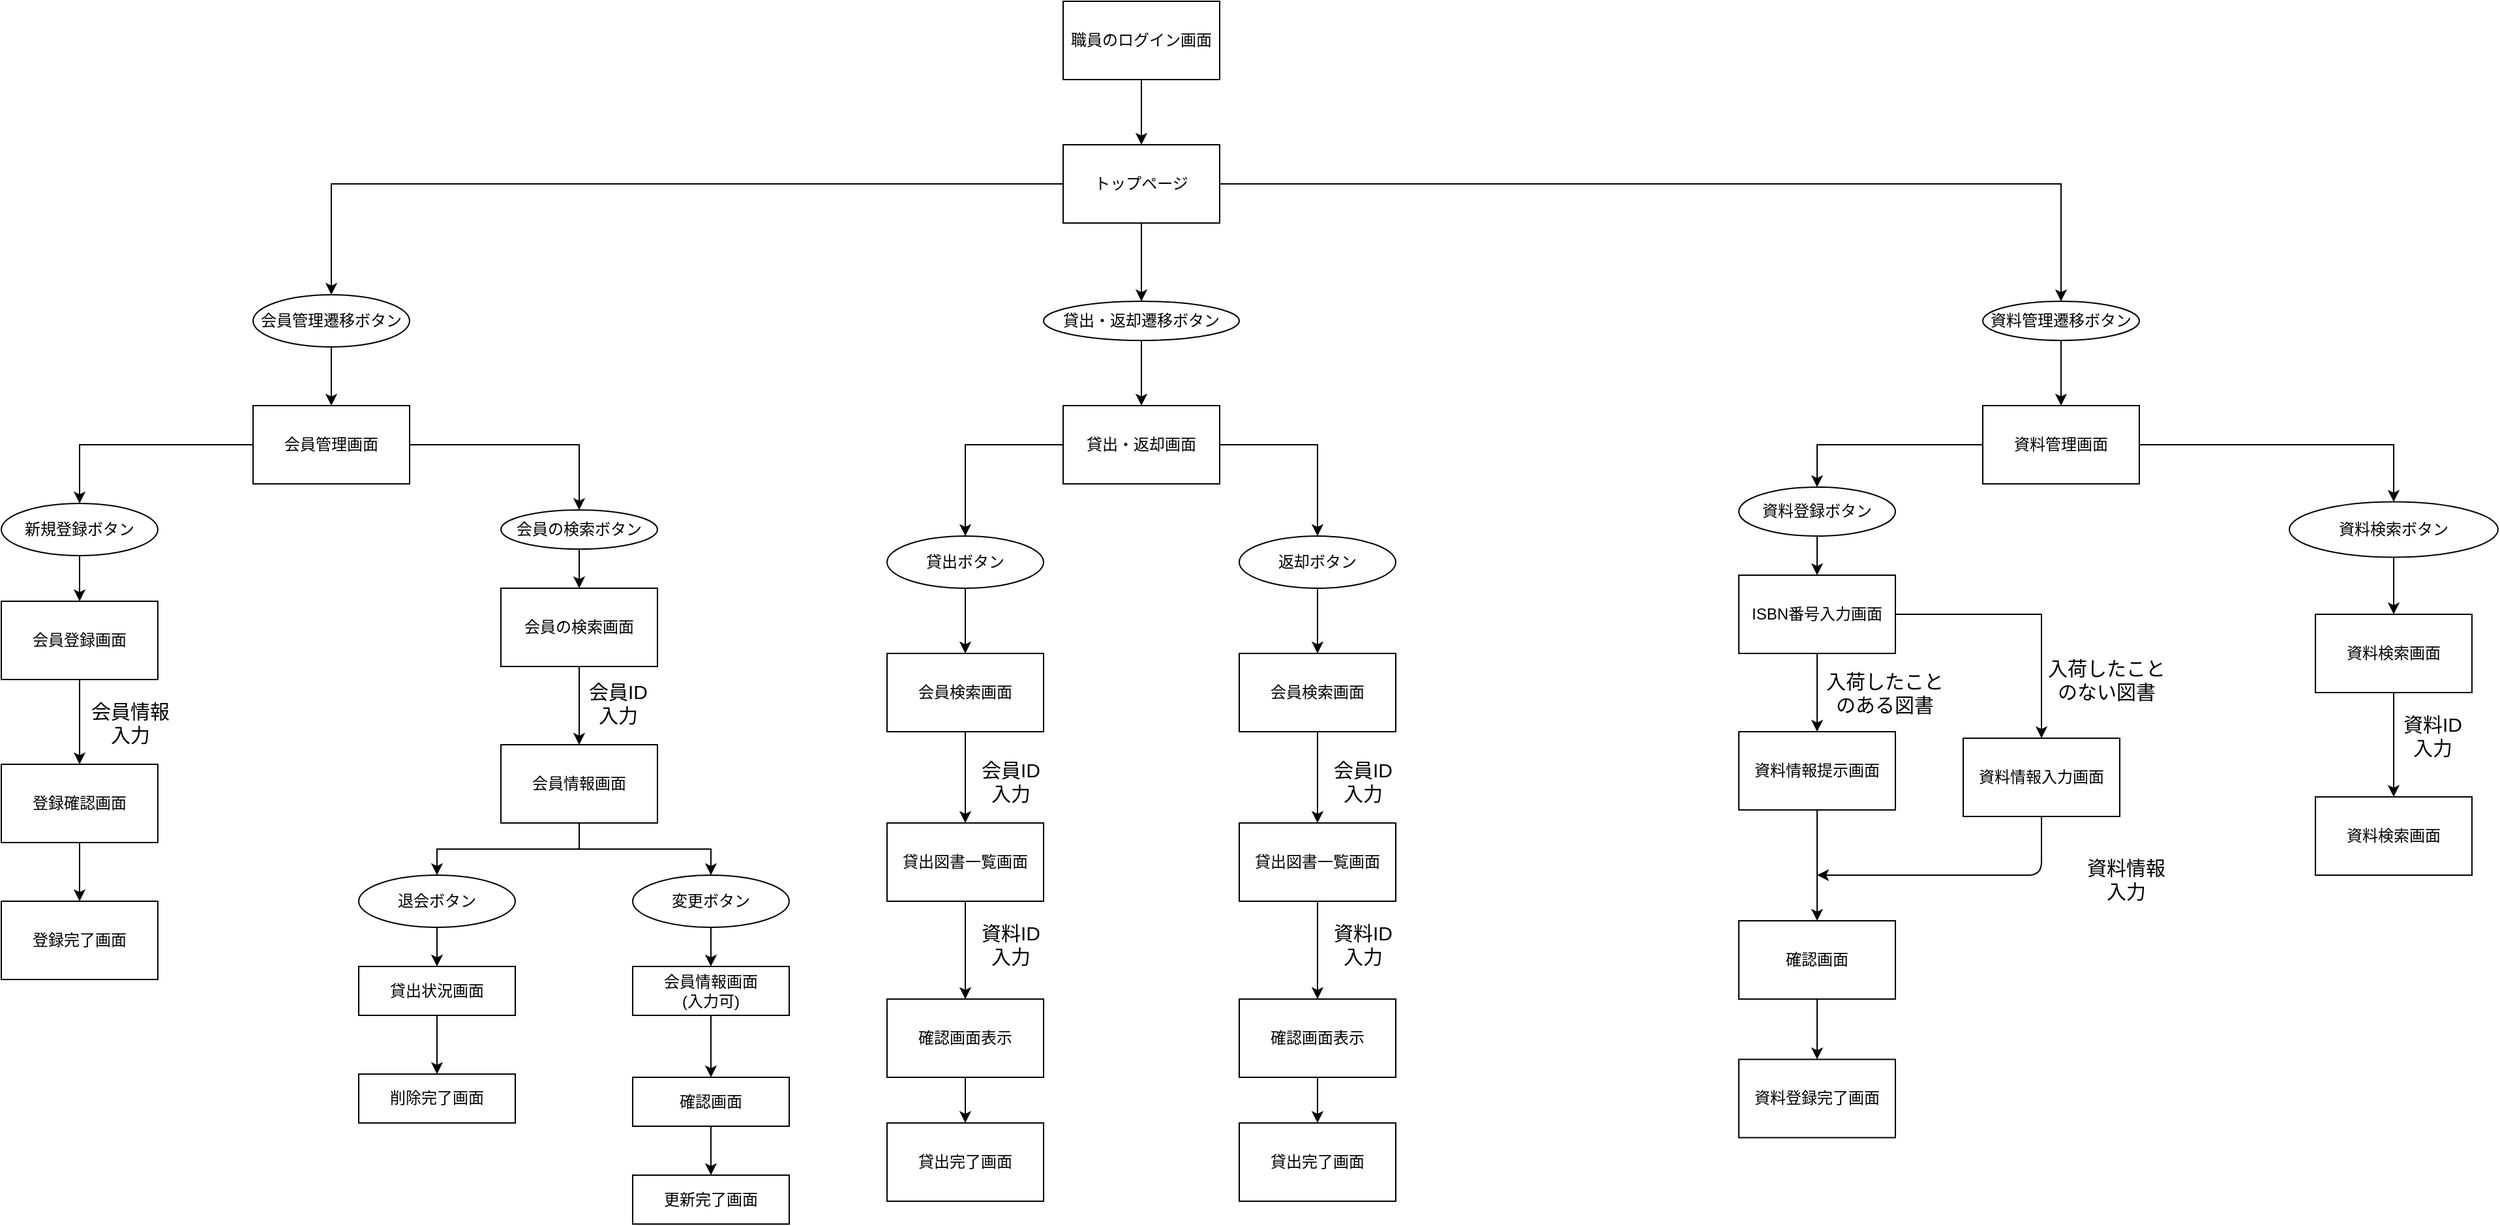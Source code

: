 <mxfile version="14.7.7" type="device"><diagram id="lcPozxJby6BZ4IN4RgK6" name="画面遷移図"><mxGraphModel dx="1956" dy="1833" grid="1" gridSize="10" guides="1" tooltips="1" connect="1" arrows="1" fold="1" page="1" pageScale="1" pageWidth="827" pageHeight="1169" math="0" shadow="0"><root><mxCell id="0"/><mxCell id="1" parent="0"/><mxCell id="T4sEnHHJidk6FRcf2HLR-3" style="edgeStyle=orthogonalEdgeStyle;rounded=0;orthogonalLoop=1;jettySize=auto;html=1;entryX=0.5;entryY=0;entryDx=0;entryDy=0;" parent="1" source="T4sEnHHJidk6FRcf2HLR-1" target="T4sEnHHJidk6FRcf2HLR-16" edge="1"><mxGeometry relative="1" as="geometry"><mxPoint x="-230" y="140" as="targetPoint"/><Array as="points"><mxPoint x="-361" y="60"/></Array></mxGeometry></mxCell><mxCell id="T4sEnHHJidk6FRcf2HLR-7" value="" style="edgeStyle=orthogonalEdgeStyle;rounded=0;orthogonalLoop=1;jettySize=auto;html=1;" parent="1" source="T4sEnHHJidk6FRcf2HLR-1" target="T4sEnHHJidk6FRcf2HLR-6" edge="1"><mxGeometry relative="1" as="geometry"/></mxCell><mxCell id="T4sEnHHJidk6FRcf2HLR-18" value="" style="edgeStyle=orthogonalEdgeStyle;rounded=0;orthogonalLoop=1;jettySize=auto;html=1;entryX=0.5;entryY=0;entryDx=0;entryDy=0;" parent="1" source="T4sEnHHJidk6FRcf2HLR-1" target="T4sEnHHJidk6FRcf2HLR-17" edge="1"><mxGeometry relative="1" as="geometry"><Array as="points"><mxPoint x="965" y="60"/></Array></mxGeometry></mxCell><mxCell id="T4sEnHHJidk6FRcf2HLR-1" value="トップページ" style="rounded=0;whiteSpace=wrap;html=1;" parent="1" vertex="1"><mxGeometry x="200" y="30" width="120" height="60" as="geometry"/></mxCell><mxCell id="3IxaytysKZLJEcZ0xCXL-38" value="" style="edgeStyle=orthogonalEdgeStyle;rounded=0;orthogonalLoop=1;jettySize=auto;html=1;" edge="1" parent="1" source="T4sEnHHJidk6FRcf2HLR-2" target="3IxaytysKZLJEcZ0xCXL-37"><mxGeometry relative="1" as="geometry"/></mxCell><mxCell id="T4sEnHHJidk6FRcf2HLR-2" value="会員登録画面" style="rounded=0;whiteSpace=wrap;html=1;" parent="1" vertex="1"><mxGeometry x="-614" y="380" width="120" height="60" as="geometry"/></mxCell><mxCell id="T4sEnHHJidk6FRcf2HLR-5" value="" style="edgeStyle=orthogonalEdgeStyle;rounded=0;orthogonalLoop=1;jettySize=auto;html=1;" parent="1" source="T4sEnHHJidk6FRcf2HLR-4" target="T4sEnHHJidk6FRcf2HLR-2" edge="1"><mxGeometry relative="1" as="geometry"/></mxCell><mxCell id="T4sEnHHJidk6FRcf2HLR-4" value="新規登録ボタン" style="ellipse;whiteSpace=wrap;html=1;" parent="1" vertex="1"><mxGeometry x="-614" y="305" width="120" height="40" as="geometry"/></mxCell><mxCell id="T4sEnHHJidk6FRcf2HLR-9" value="" style="edgeStyle=orthogonalEdgeStyle;rounded=0;orthogonalLoop=1;jettySize=auto;html=1;" parent="1" source="T4sEnHHJidk6FRcf2HLR-6" target="T4sEnHHJidk6FRcf2HLR-8" edge="1"><mxGeometry relative="1" as="geometry"/></mxCell><mxCell id="T4sEnHHJidk6FRcf2HLR-6" value="貸出・返却遷移ボタン" style="ellipse;whiteSpace=wrap;html=1;rounded=0;" parent="1" vertex="1"><mxGeometry x="185" y="150" width="150" height="30" as="geometry"/></mxCell><mxCell id="T4sEnHHJidk6FRcf2HLR-28" value="" style="edgeStyle=orthogonalEdgeStyle;rounded=0;orthogonalLoop=1;jettySize=auto;html=1;" parent="1" source="T4sEnHHJidk6FRcf2HLR-8" target="T4sEnHHJidk6FRcf2HLR-27" edge="1"><mxGeometry relative="1" as="geometry"/></mxCell><mxCell id="T4sEnHHJidk6FRcf2HLR-30" value="" style="edgeStyle=orthogonalEdgeStyle;rounded=0;orthogonalLoop=1;jettySize=auto;html=1;" parent="1" source="T4sEnHHJidk6FRcf2HLR-8" target="T4sEnHHJidk6FRcf2HLR-29" edge="1"><mxGeometry relative="1" as="geometry"/></mxCell><mxCell id="T4sEnHHJidk6FRcf2HLR-8" value="貸出・返却画面" style="whiteSpace=wrap;html=1;rounded=0;" parent="1" vertex="1"><mxGeometry x="200" y="230" width="120" height="60" as="geometry"/></mxCell><mxCell id="T4sEnHHJidk6FRcf2HLR-21" value="" style="edgeStyle=orthogonalEdgeStyle;rounded=0;orthogonalLoop=1;jettySize=auto;html=1;" parent="1" source="T4sEnHHJidk6FRcf2HLR-15" target="T4sEnHHJidk6FRcf2HLR-4" edge="1"><mxGeometry relative="1" as="geometry"/></mxCell><mxCell id="T4sEnHHJidk6FRcf2HLR-26" value="" style="edgeStyle=orthogonalEdgeStyle;rounded=0;orthogonalLoop=1;jettySize=auto;html=1;" parent="1" source="T4sEnHHJidk6FRcf2HLR-15" target="T4sEnHHJidk6FRcf2HLR-25" edge="1"><mxGeometry relative="1" as="geometry"/></mxCell><mxCell id="T4sEnHHJidk6FRcf2HLR-15" value="会員管理画面" style="rounded=0;whiteSpace=wrap;html=1;" parent="1" vertex="1"><mxGeometry x="-421" y="230" width="120" height="60" as="geometry"/></mxCell><mxCell id="T4sEnHHJidk6FRcf2HLR-22" value="" style="edgeStyle=orthogonalEdgeStyle;rounded=0;orthogonalLoop=1;jettySize=auto;html=1;" parent="1" source="T4sEnHHJidk6FRcf2HLR-16" target="T4sEnHHJidk6FRcf2HLR-15" edge="1"><mxGeometry relative="1" as="geometry"/></mxCell><mxCell id="T4sEnHHJidk6FRcf2HLR-16" value="会員管理遷移ボタン" style="ellipse;whiteSpace=wrap;html=1;" parent="1" vertex="1"><mxGeometry x="-421" y="145" width="120" height="40" as="geometry"/></mxCell><mxCell id="T4sEnHHJidk6FRcf2HLR-20" value="" style="edgeStyle=orthogonalEdgeStyle;rounded=0;orthogonalLoop=1;jettySize=auto;html=1;" parent="1" source="T4sEnHHJidk6FRcf2HLR-17" target="T4sEnHHJidk6FRcf2HLR-19" edge="1"><mxGeometry relative="1" as="geometry"/></mxCell><mxCell id="T4sEnHHJidk6FRcf2HLR-17" value="資料管理遷移ボタン" style="ellipse;whiteSpace=wrap;html=1;rounded=0;" parent="1" vertex="1"><mxGeometry x="905" y="150" width="120" height="30" as="geometry"/></mxCell><mxCell id="T4sEnHHJidk6FRcf2HLR-38" value="" style="edgeStyle=orthogonalEdgeStyle;rounded=0;orthogonalLoop=1;jettySize=auto;html=1;" parent="1" source="T4sEnHHJidk6FRcf2HLR-19" target="T4sEnHHJidk6FRcf2HLR-37" edge="1"><mxGeometry relative="1" as="geometry"/></mxCell><mxCell id="T4sEnHHJidk6FRcf2HLR-40" value="" style="edgeStyle=orthogonalEdgeStyle;rounded=0;orthogonalLoop=1;jettySize=auto;html=1;" parent="1" source="T4sEnHHJidk6FRcf2HLR-19" target="T4sEnHHJidk6FRcf2HLR-39" edge="1"><mxGeometry relative="1" as="geometry"/></mxCell><mxCell id="T4sEnHHJidk6FRcf2HLR-19" value="資料管理画面" style="whiteSpace=wrap;html=1;rounded=0;" parent="1" vertex="1"><mxGeometry x="905" y="230" width="120" height="60" as="geometry"/></mxCell><mxCell id="T4sEnHHJidk6FRcf2HLR-32" value="" style="edgeStyle=orthogonalEdgeStyle;rounded=0;orthogonalLoop=1;jettySize=auto;html=1;" parent="1" source="T4sEnHHJidk6FRcf2HLR-25" target="T4sEnHHJidk6FRcf2HLR-31" edge="1"><mxGeometry relative="1" as="geometry"/></mxCell><mxCell id="T4sEnHHJidk6FRcf2HLR-25" value="会員の検索ボタン" style="ellipse;whiteSpace=wrap;html=1;rounded=0;" parent="1" vertex="1"><mxGeometry x="-231" y="310" width="120" height="30" as="geometry"/></mxCell><mxCell id="3IxaytysKZLJEcZ0xCXL-3" value="" style="edgeStyle=orthogonalEdgeStyle;rounded=0;orthogonalLoop=1;jettySize=auto;html=1;" edge="1" parent="1" source="T4sEnHHJidk6FRcf2HLR-27" target="3IxaytysKZLJEcZ0xCXL-1"><mxGeometry relative="1" as="geometry"/></mxCell><mxCell id="T4sEnHHJidk6FRcf2HLR-27" value="貸出ボタン" style="ellipse;whiteSpace=wrap;html=1;rounded=0;" parent="1" vertex="1"><mxGeometry x="65" y="330" width="120" height="40" as="geometry"/></mxCell><mxCell id="T4sEnHHJidk6FRcf2HLR-36" value="" style="edgeStyle=orthogonalEdgeStyle;rounded=0;orthogonalLoop=1;jettySize=auto;html=1;entryX=0.5;entryY=0;entryDx=0;entryDy=0;" parent="1" source="T4sEnHHJidk6FRcf2HLR-29" target="3IxaytysKZLJEcZ0xCXL-12" edge="1"><mxGeometry relative="1" as="geometry"><mxPoint x="395" y="410" as="targetPoint"/></mxGeometry></mxCell><mxCell id="T4sEnHHJidk6FRcf2HLR-29" value="返却ボタン" style="ellipse;whiteSpace=wrap;html=1;rounded=0;" parent="1" vertex="1"><mxGeometry x="335" y="330" width="120" height="40" as="geometry"/></mxCell><mxCell id="3IxaytysKZLJEcZ0xCXL-21" value="" style="edgeStyle=orthogonalEdgeStyle;rounded=0;orthogonalLoop=1;jettySize=auto;html=1;" edge="1" parent="1" source="T4sEnHHJidk6FRcf2HLR-31" target="3IxaytysKZLJEcZ0xCXL-20"><mxGeometry relative="1" as="geometry"/></mxCell><mxCell id="T4sEnHHJidk6FRcf2HLR-31" value="会員の検索画面" style="whiteSpace=wrap;html=1;rounded=0;" parent="1" vertex="1"><mxGeometry x="-231" y="370" width="120" height="60" as="geometry"/></mxCell><mxCell id="3IxaytysKZLJEcZ0xCXL-7" value="" style="edgeStyle=orthogonalEdgeStyle;rounded=0;orthogonalLoop=1;jettySize=auto;html=1;" edge="1" parent="1" source="T4sEnHHJidk6FRcf2HLR-33" target="3IxaytysKZLJEcZ0xCXL-6"><mxGeometry relative="1" as="geometry"/></mxCell><mxCell id="T4sEnHHJidk6FRcf2HLR-33" value="貸出図書一覧画面" style="whiteSpace=wrap;html=1;rounded=0;" parent="1" vertex="1"><mxGeometry x="65" y="550" width="120" height="60" as="geometry"/></mxCell><mxCell id="T4sEnHHJidk6FRcf2HLR-43" value="" style="edgeStyle=orthogonalEdgeStyle;rounded=0;orthogonalLoop=1;jettySize=auto;html=1;" parent="1" source="T4sEnHHJidk6FRcf2HLR-37" target="T4sEnHHJidk6FRcf2HLR-42" edge="1"><mxGeometry relative="1" as="geometry"/></mxCell><mxCell id="T4sEnHHJidk6FRcf2HLR-37" value="資料登録ボタン" style="ellipse;whiteSpace=wrap;html=1;rounded=0;" parent="1" vertex="1"><mxGeometry x="718" y="292.5" width="120" height="37.5" as="geometry"/></mxCell><mxCell id="T4sEnHHJidk6FRcf2HLR-45" value="" style="edgeStyle=orthogonalEdgeStyle;rounded=0;orthogonalLoop=1;jettySize=auto;html=1;" parent="1" source="T4sEnHHJidk6FRcf2HLR-39" target="T4sEnHHJidk6FRcf2HLR-44" edge="1"><mxGeometry relative="1" as="geometry"/></mxCell><mxCell id="T4sEnHHJidk6FRcf2HLR-39" value="資料検索ボタン" style="ellipse;whiteSpace=wrap;html=1;rounded=0;" parent="1" vertex="1"><mxGeometry x="1140" y="303.75" width="160" height="42.5" as="geometry"/></mxCell><mxCell id="3IxaytysKZLJEcZ0xCXL-128" value="" style="edgeStyle=orthogonalEdgeStyle;rounded=0;orthogonalLoop=1;jettySize=auto;html=1;" edge="1" parent="1" source="T4sEnHHJidk6FRcf2HLR-42" target="3IxaytysKZLJEcZ0xCXL-127"><mxGeometry relative="1" as="geometry"/></mxCell><mxCell id="3IxaytysKZLJEcZ0xCXL-134" value="" style="edgeStyle=orthogonalEdgeStyle;rounded=0;orthogonalLoop=1;jettySize=auto;html=1;" edge="1" parent="1" source="T4sEnHHJidk6FRcf2HLR-42" target="3IxaytysKZLJEcZ0xCXL-133"><mxGeometry relative="1" as="geometry"/></mxCell><mxCell id="T4sEnHHJidk6FRcf2HLR-42" value="ISBN番号入力画面" style="whiteSpace=wrap;html=1;rounded=0;" parent="1" vertex="1"><mxGeometry x="718" y="360" width="120" height="60" as="geometry"/></mxCell><mxCell id="3IxaytysKZLJEcZ0xCXL-143" value="" style="edgeStyle=orthogonalEdgeStyle;rounded=0;orthogonalLoop=1;jettySize=auto;html=1;" edge="1" parent="1" source="T4sEnHHJidk6FRcf2HLR-44" target="3IxaytysKZLJEcZ0xCXL-142"><mxGeometry relative="1" as="geometry"/></mxCell><mxCell id="T4sEnHHJidk6FRcf2HLR-44" value="資料検索画面" style="whiteSpace=wrap;html=1;rounded=0;" parent="1" vertex="1"><mxGeometry x="1160" y="390" width="120" height="60" as="geometry"/></mxCell><mxCell id="3IxaytysKZLJEcZ0xCXL-132" value="" style="edgeStyle=orthogonalEdgeStyle;rounded=0;orthogonalLoop=1;jettySize=auto;html=1;" edge="1" parent="1" source="T4sEnHHJidk6FRcf2HLR-51" target="3IxaytysKZLJEcZ0xCXL-131"><mxGeometry relative="1" as="geometry"/></mxCell><mxCell id="T4sEnHHJidk6FRcf2HLR-51" value="確認画面" style="whiteSpace=wrap;html=1;rounded=0;" parent="1" vertex="1"><mxGeometry x="718" y="625" width="120" height="60" as="geometry"/></mxCell><mxCell id="T4sEnHHJidk6FRcf2HLR-62" value="" style="edgeStyle=orthogonalEdgeStyle;rounded=0;orthogonalLoop=1;jettySize=auto;html=1;" parent="1" source="T4sEnHHJidk6FRcf2HLR-63" target="T4sEnHHJidk6FRcf2HLR-64" edge="1"><mxGeometry relative="1" as="geometry"/></mxCell><mxCell id="T4sEnHHJidk6FRcf2HLR-63" value="退会ボタン" style="ellipse;whiteSpace=wrap;html=1;rounded=0;" parent="1" vertex="1"><mxGeometry x="-340" y="590" width="120" height="40" as="geometry"/></mxCell><mxCell id="3IxaytysKZLJEcZ0xCXL-31" value="" style="edgeStyle=orthogonalEdgeStyle;rounded=0;orthogonalLoop=1;jettySize=auto;html=1;" edge="1" parent="1" source="T4sEnHHJidk6FRcf2HLR-64" target="3IxaytysKZLJEcZ0xCXL-30"><mxGeometry relative="1" as="geometry"><Array as="points"><mxPoint x="-280" y="720"/><mxPoint x="-280" y="720"/></Array></mxGeometry></mxCell><mxCell id="T4sEnHHJidk6FRcf2HLR-64" value="貸出状況画面" style="whiteSpace=wrap;html=1;rounded=0;" parent="1" vertex="1"><mxGeometry x="-340" y="660" width="120" height="37.5" as="geometry"/></mxCell><mxCell id="3aYPIvcoTh4AfRQMdpO0-2" value="" style="edgeStyle=orthogonalEdgeStyle;rounded=0;orthogonalLoop=1;jettySize=auto;html=1;" edge="1" parent="1" source="3aYPIvcoTh4AfRQMdpO0-1" target="T4sEnHHJidk6FRcf2HLR-1"><mxGeometry relative="1" as="geometry"/></mxCell><mxCell id="3aYPIvcoTh4AfRQMdpO0-1" value="職員のログイン画面" style="rounded=0;whiteSpace=wrap;html=1;" vertex="1" parent="1"><mxGeometry x="200" y="-80" width="120" height="60" as="geometry"/></mxCell><mxCell id="3IxaytysKZLJEcZ0xCXL-4" value="" style="edgeStyle=orthogonalEdgeStyle;rounded=0;orthogonalLoop=1;jettySize=auto;html=1;" edge="1" parent="1" source="3IxaytysKZLJEcZ0xCXL-1" target="T4sEnHHJidk6FRcf2HLR-33"><mxGeometry relative="1" as="geometry"/></mxCell><mxCell id="3IxaytysKZLJEcZ0xCXL-1" value="会員検索画面" style="whiteSpace=wrap;html=1;rounded=0;" vertex="1" parent="1"><mxGeometry x="65" y="420" width="120" height="60" as="geometry"/></mxCell><mxCell id="3IxaytysKZLJEcZ0xCXL-5" value="&lt;font style=&quot;font-size: 15px&quot;&gt;会員ID入力&lt;/font&gt;" style="text;html=1;strokeColor=none;fillColor=none;align=center;verticalAlign=middle;whiteSpace=wrap;rounded=0;" vertex="1" parent="1"><mxGeometry x="130" y="485" width="60" height="65" as="geometry"/></mxCell><mxCell id="3IxaytysKZLJEcZ0xCXL-10" value="" style="edgeStyle=orthogonalEdgeStyle;rounded=0;orthogonalLoop=1;jettySize=auto;html=1;" edge="1" parent="1" source="3IxaytysKZLJEcZ0xCXL-6" target="3IxaytysKZLJEcZ0xCXL-9"><mxGeometry relative="1" as="geometry"/></mxCell><mxCell id="3IxaytysKZLJEcZ0xCXL-6" value="確認画面表示" style="whiteSpace=wrap;html=1;rounded=0;" vertex="1" parent="1"><mxGeometry x="65" y="685" width="120" height="60" as="geometry"/></mxCell><mxCell id="3IxaytysKZLJEcZ0xCXL-8" value="&lt;font style=&quot;font-size: 15px&quot;&gt;資料ID入力&lt;/font&gt;" style="text;html=1;strokeColor=none;fillColor=none;align=center;verticalAlign=middle;whiteSpace=wrap;rounded=0;" vertex="1" parent="1"><mxGeometry x="130" y="610" width="60" height="65" as="geometry"/></mxCell><mxCell id="3IxaytysKZLJEcZ0xCXL-9" value="貸出完了画面" style="whiteSpace=wrap;html=1;rounded=0;" vertex="1" parent="1"><mxGeometry x="65" y="780" width="120" height="60" as="geometry"/></mxCell><mxCell id="3IxaytysKZLJEcZ0xCXL-19" value="" style="edgeStyle=orthogonalEdgeStyle;rounded=0;orthogonalLoop=1;jettySize=auto;html=1;entryX=0.5;entryY=0;entryDx=0;entryDy=0;" edge="1" parent="1" source="3IxaytysKZLJEcZ0xCXL-11" target="3IxaytysKZLJEcZ0xCXL-15"><mxGeometry relative="1" as="geometry"/></mxCell><mxCell id="3IxaytysKZLJEcZ0xCXL-11" value="貸出図書一覧画面" style="whiteSpace=wrap;html=1;rounded=0;" vertex="1" parent="1"><mxGeometry x="335" y="550" width="120" height="60" as="geometry"/></mxCell><mxCell id="3IxaytysKZLJEcZ0xCXL-18" value="" style="edgeStyle=orthogonalEdgeStyle;rounded=0;orthogonalLoop=1;jettySize=auto;html=1;" edge="1" parent="1" source="3IxaytysKZLJEcZ0xCXL-12"><mxGeometry relative="1" as="geometry"><mxPoint x="395" y="550" as="targetPoint"/></mxGeometry></mxCell><mxCell id="3IxaytysKZLJEcZ0xCXL-12" value="会員検索画面" style="whiteSpace=wrap;html=1;rounded=0;" vertex="1" parent="1"><mxGeometry x="335" y="420" width="120" height="60" as="geometry"/></mxCell><mxCell id="3IxaytysKZLJEcZ0xCXL-13" value="&lt;font style=&quot;font-size: 15px&quot;&gt;会員ID入力&lt;/font&gt;" style="text;html=1;strokeColor=none;fillColor=none;align=center;verticalAlign=middle;whiteSpace=wrap;rounded=0;" vertex="1" parent="1"><mxGeometry x="400" y="485" width="60" height="65" as="geometry"/></mxCell><mxCell id="3IxaytysKZLJEcZ0xCXL-14" value="" style="edgeStyle=orthogonalEdgeStyle;rounded=0;orthogonalLoop=1;jettySize=auto;html=1;" edge="1" parent="1" source="3IxaytysKZLJEcZ0xCXL-15" target="3IxaytysKZLJEcZ0xCXL-17"><mxGeometry relative="1" as="geometry"/></mxCell><mxCell id="3IxaytysKZLJEcZ0xCXL-15" value="確認画面表示" style="whiteSpace=wrap;html=1;rounded=0;" vertex="1" parent="1"><mxGeometry x="335" y="685" width="120" height="60" as="geometry"/></mxCell><mxCell id="3IxaytysKZLJEcZ0xCXL-16" value="&lt;font style=&quot;font-size: 15px&quot;&gt;資料ID入力&lt;/font&gt;" style="text;html=1;strokeColor=none;fillColor=none;align=center;verticalAlign=middle;whiteSpace=wrap;rounded=0;" vertex="1" parent="1"><mxGeometry x="400" y="610" width="60" height="65" as="geometry"/></mxCell><mxCell id="3IxaytysKZLJEcZ0xCXL-17" value="貸出完了画面" style="whiteSpace=wrap;html=1;rounded=0;" vertex="1" parent="1"><mxGeometry x="335" y="780" width="120" height="60" as="geometry"/></mxCell><mxCell id="3IxaytysKZLJEcZ0xCXL-23" value="" style="edgeStyle=orthogonalEdgeStyle;rounded=0;orthogonalLoop=1;jettySize=auto;html=1;" edge="1" parent="1" source="3IxaytysKZLJEcZ0xCXL-20" target="T4sEnHHJidk6FRcf2HLR-63"><mxGeometry relative="1" as="geometry"/></mxCell><mxCell id="3IxaytysKZLJEcZ0xCXL-26" value="" style="edgeStyle=orthogonalEdgeStyle;rounded=0;orthogonalLoop=1;jettySize=auto;html=1;exitX=0.5;exitY=1;exitDx=0;exitDy=0;entryX=0.5;entryY=0;entryDx=0;entryDy=0;" edge="1" parent="1" source="3IxaytysKZLJEcZ0xCXL-20" target="3IxaytysKZLJEcZ0xCXL-24"><mxGeometry relative="1" as="geometry"><mxPoint x="-70" y="600" as="targetPoint"/></mxGeometry></mxCell><mxCell id="3IxaytysKZLJEcZ0xCXL-20" value="会員情報画面" style="whiteSpace=wrap;html=1;rounded=0;" vertex="1" parent="1"><mxGeometry x="-231" y="490" width="120" height="60" as="geometry"/></mxCell><mxCell id="3IxaytysKZLJEcZ0xCXL-22" value="&lt;font style=&quot;font-size: 15px&quot;&gt;会員ID入力&lt;/font&gt;" style="text;html=1;strokeColor=none;fillColor=none;align=center;verticalAlign=middle;whiteSpace=wrap;rounded=0;" vertex="1" parent="1"><mxGeometry x="-171" y="425" width="60" height="65" as="geometry"/></mxCell><mxCell id="3IxaytysKZLJEcZ0xCXL-27" value="" style="edgeStyle=orthogonalEdgeStyle;rounded=0;orthogonalLoop=1;jettySize=auto;html=1;" edge="1" parent="1" source="3IxaytysKZLJEcZ0xCXL-24" target="3IxaytysKZLJEcZ0xCXL-25"><mxGeometry relative="1" as="geometry"/></mxCell><mxCell id="3IxaytysKZLJEcZ0xCXL-24" value="変更ボタン" style="ellipse;whiteSpace=wrap;html=1;rounded=0;" vertex="1" parent="1"><mxGeometry x="-130" y="590" width="120" height="40" as="geometry"/></mxCell><mxCell id="3IxaytysKZLJEcZ0xCXL-33" value="" style="edgeStyle=orthogonalEdgeStyle;rounded=0;orthogonalLoop=1;jettySize=auto;html=1;" edge="1" parent="1" source="3IxaytysKZLJEcZ0xCXL-25" target="3IxaytysKZLJEcZ0xCXL-32"><mxGeometry relative="1" as="geometry"/></mxCell><mxCell id="3IxaytysKZLJEcZ0xCXL-25" value="会員情報画面&lt;br&gt;(入力可)" style="whiteSpace=wrap;html=1;rounded=0;" vertex="1" parent="1"><mxGeometry x="-130" y="660" width="120" height="37.5" as="geometry"/></mxCell><mxCell id="3IxaytysKZLJEcZ0xCXL-30" value="削除完了画面" style="whiteSpace=wrap;html=1;rounded=0;" vertex="1" parent="1"><mxGeometry x="-340" y="742.5" width="120" height="37.5" as="geometry"/></mxCell><mxCell id="3IxaytysKZLJEcZ0xCXL-35" value="" style="edgeStyle=orthogonalEdgeStyle;rounded=0;orthogonalLoop=1;jettySize=auto;html=1;" edge="1" parent="1" source="3IxaytysKZLJEcZ0xCXL-32" target="3IxaytysKZLJEcZ0xCXL-34"><mxGeometry relative="1" as="geometry"/></mxCell><mxCell id="3IxaytysKZLJEcZ0xCXL-32" value="確認画面" style="whiteSpace=wrap;html=1;rounded=0;" vertex="1" parent="1"><mxGeometry x="-130" y="745" width="120" height="37.5" as="geometry"/></mxCell><mxCell id="3IxaytysKZLJEcZ0xCXL-34" value="更新完了画面" style="whiteSpace=wrap;html=1;rounded=0;" vertex="1" parent="1"><mxGeometry x="-130" y="820" width="120" height="37.5" as="geometry"/></mxCell><mxCell id="3IxaytysKZLJEcZ0xCXL-36" value="&lt;font style=&quot;font-size: 15px&quot;&gt;会員情報入力&lt;/font&gt;" style="text;html=1;strokeColor=none;fillColor=none;align=center;verticalAlign=middle;whiteSpace=wrap;rounded=0;" vertex="1" parent="1"><mxGeometry x="-550" y="440" width="70" height="65" as="geometry"/></mxCell><mxCell id="3IxaytysKZLJEcZ0xCXL-40" value="" style="edgeStyle=orthogonalEdgeStyle;rounded=0;orthogonalLoop=1;jettySize=auto;html=1;" edge="1" parent="1" source="3IxaytysKZLJEcZ0xCXL-37" target="3IxaytysKZLJEcZ0xCXL-39"><mxGeometry relative="1" as="geometry"/></mxCell><mxCell id="3IxaytysKZLJEcZ0xCXL-37" value="登録確認画面" style="whiteSpace=wrap;html=1;rounded=0;" vertex="1" parent="1"><mxGeometry x="-614" y="505" width="120" height="60" as="geometry"/></mxCell><mxCell id="3IxaytysKZLJEcZ0xCXL-39" value="登録完了画面" style="whiteSpace=wrap;html=1;rounded=0;" vertex="1" parent="1"><mxGeometry x="-614" y="610" width="120" height="60" as="geometry"/></mxCell><mxCell id="3IxaytysKZLJEcZ0xCXL-130" value="" style="edgeStyle=orthogonalEdgeStyle;rounded=0;orthogonalLoop=1;jettySize=auto;html=1;" edge="1" parent="1" source="3IxaytysKZLJEcZ0xCXL-127" target="T4sEnHHJidk6FRcf2HLR-51"><mxGeometry relative="1" as="geometry"/></mxCell><mxCell id="3IxaytysKZLJEcZ0xCXL-127" value="資料情報提示画面" style="whiteSpace=wrap;html=1;rounded=0;" vertex="1" parent="1"><mxGeometry x="718" y="480" width="120" height="60" as="geometry"/></mxCell><mxCell id="3IxaytysKZLJEcZ0xCXL-129" value="&lt;span style=&quot;font-size: 15px&quot;&gt;入荷したことのある図書&lt;/span&gt;" style="text;html=1;strokeColor=none;fillColor=none;align=center;verticalAlign=middle;whiteSpace=wrap;rounded=0;" vertex="1" parent="1"><mxGeometry x="780" y="417.5" width="100" height="65" as="geometry"/></mxCell><mxCell id="3IxaytysKZLJEcZ0xCXL-131" value="資料登録完了画面" style="whiteSpace=wrap;html=1;rounded=0;" vertex="1" parent="1"><mxGeometry x="718" y="731.25" width="120" height="60" as="geometry"/></mxCell><mxCell id="3IxaytysKZLJEcZ0xCXL-133" value="資料情報入力画面" style="whiteSpace=wrap;html=1;rounded=0;" vertex="1" parent="1"><mxGeometry x="890" y="485" width="120" height="60" as="geometry"/></mxCell><mxCell id="3IxaytysKZLJEcZ0xCXL-140" value="" style="endArrow=classic;html=1;exitX=0.5;exitY=1;exitDx=0;exitDy=0;" edge="1" parent="1" source="3IxaytysKZLJEcZ0xCXL-133"><mxGeometry width="50" height="50" relative="1" as="geometry"><mxPoint x="940" y="630" as="sourcePoint"/><mxPoint x="778" y="590" as="targetPoint"/><Array as="points"><mxPoint x="950" y="590"/></Array></mxGeometry></mxCell><mxCell id="3IxaytysKZLJEcZ0xCXL-141" value="&lt;span style=&quot;font-size: 15px&quot;&gt;入荷したことのない図書&lt;/span&gt;" style="text;html=1;strokeColor=none;fillColor=none;align=center;verticalAlign=middle;whiteSpace=wrap;rounded=0;" vertex="1" parent="1"><mxGeometry x="950" y="407.5" width="100" height="65" as="geometry"/></mxCell><mxCell id="3IxaytysKZLJEcZ0xCXL-142" value="資料検索画面" style="whiteSpace=wrap;html=1;rounded=0;" vertex="1" parent="1"><mxGeometry x="1160" y="530" width="120" height="60" as="geometry"/></mxCell><mxCell id="3IxaytysKZLJEcZ0xCXL-144" value="&lt;font style=&quot;font-size: 15px&quot;&gt;資料ID入力&lt;/font&gt;" style="text;html=1;strokeColor=none;fillColor=none;align=center;verticalAlign=middle;whiteSpace=wrap;rounded=0;" vertex="1" parent="1"><mxGeometry x="1220" y="450" width="60" height="65" as="geometry"/></mxCell><mxCell id="3IxaytysKZLJEcZ0xCXL-145" value="&lt;font style=&quot;font-size: 15px&quot;&gt;資料情報入力&lt;/font&gt;" style="text;html=1;strokeColor=none;fillColor=none;align=center;verticalAlign=middle;whiteSpace=wrap;rounded=0;" vertex="1" parent="1"><mxGeometry x="980" y="560" width="70" height="65" as="geometry"/></mxCell></root></mxGraphModel></diagram></mxfile>